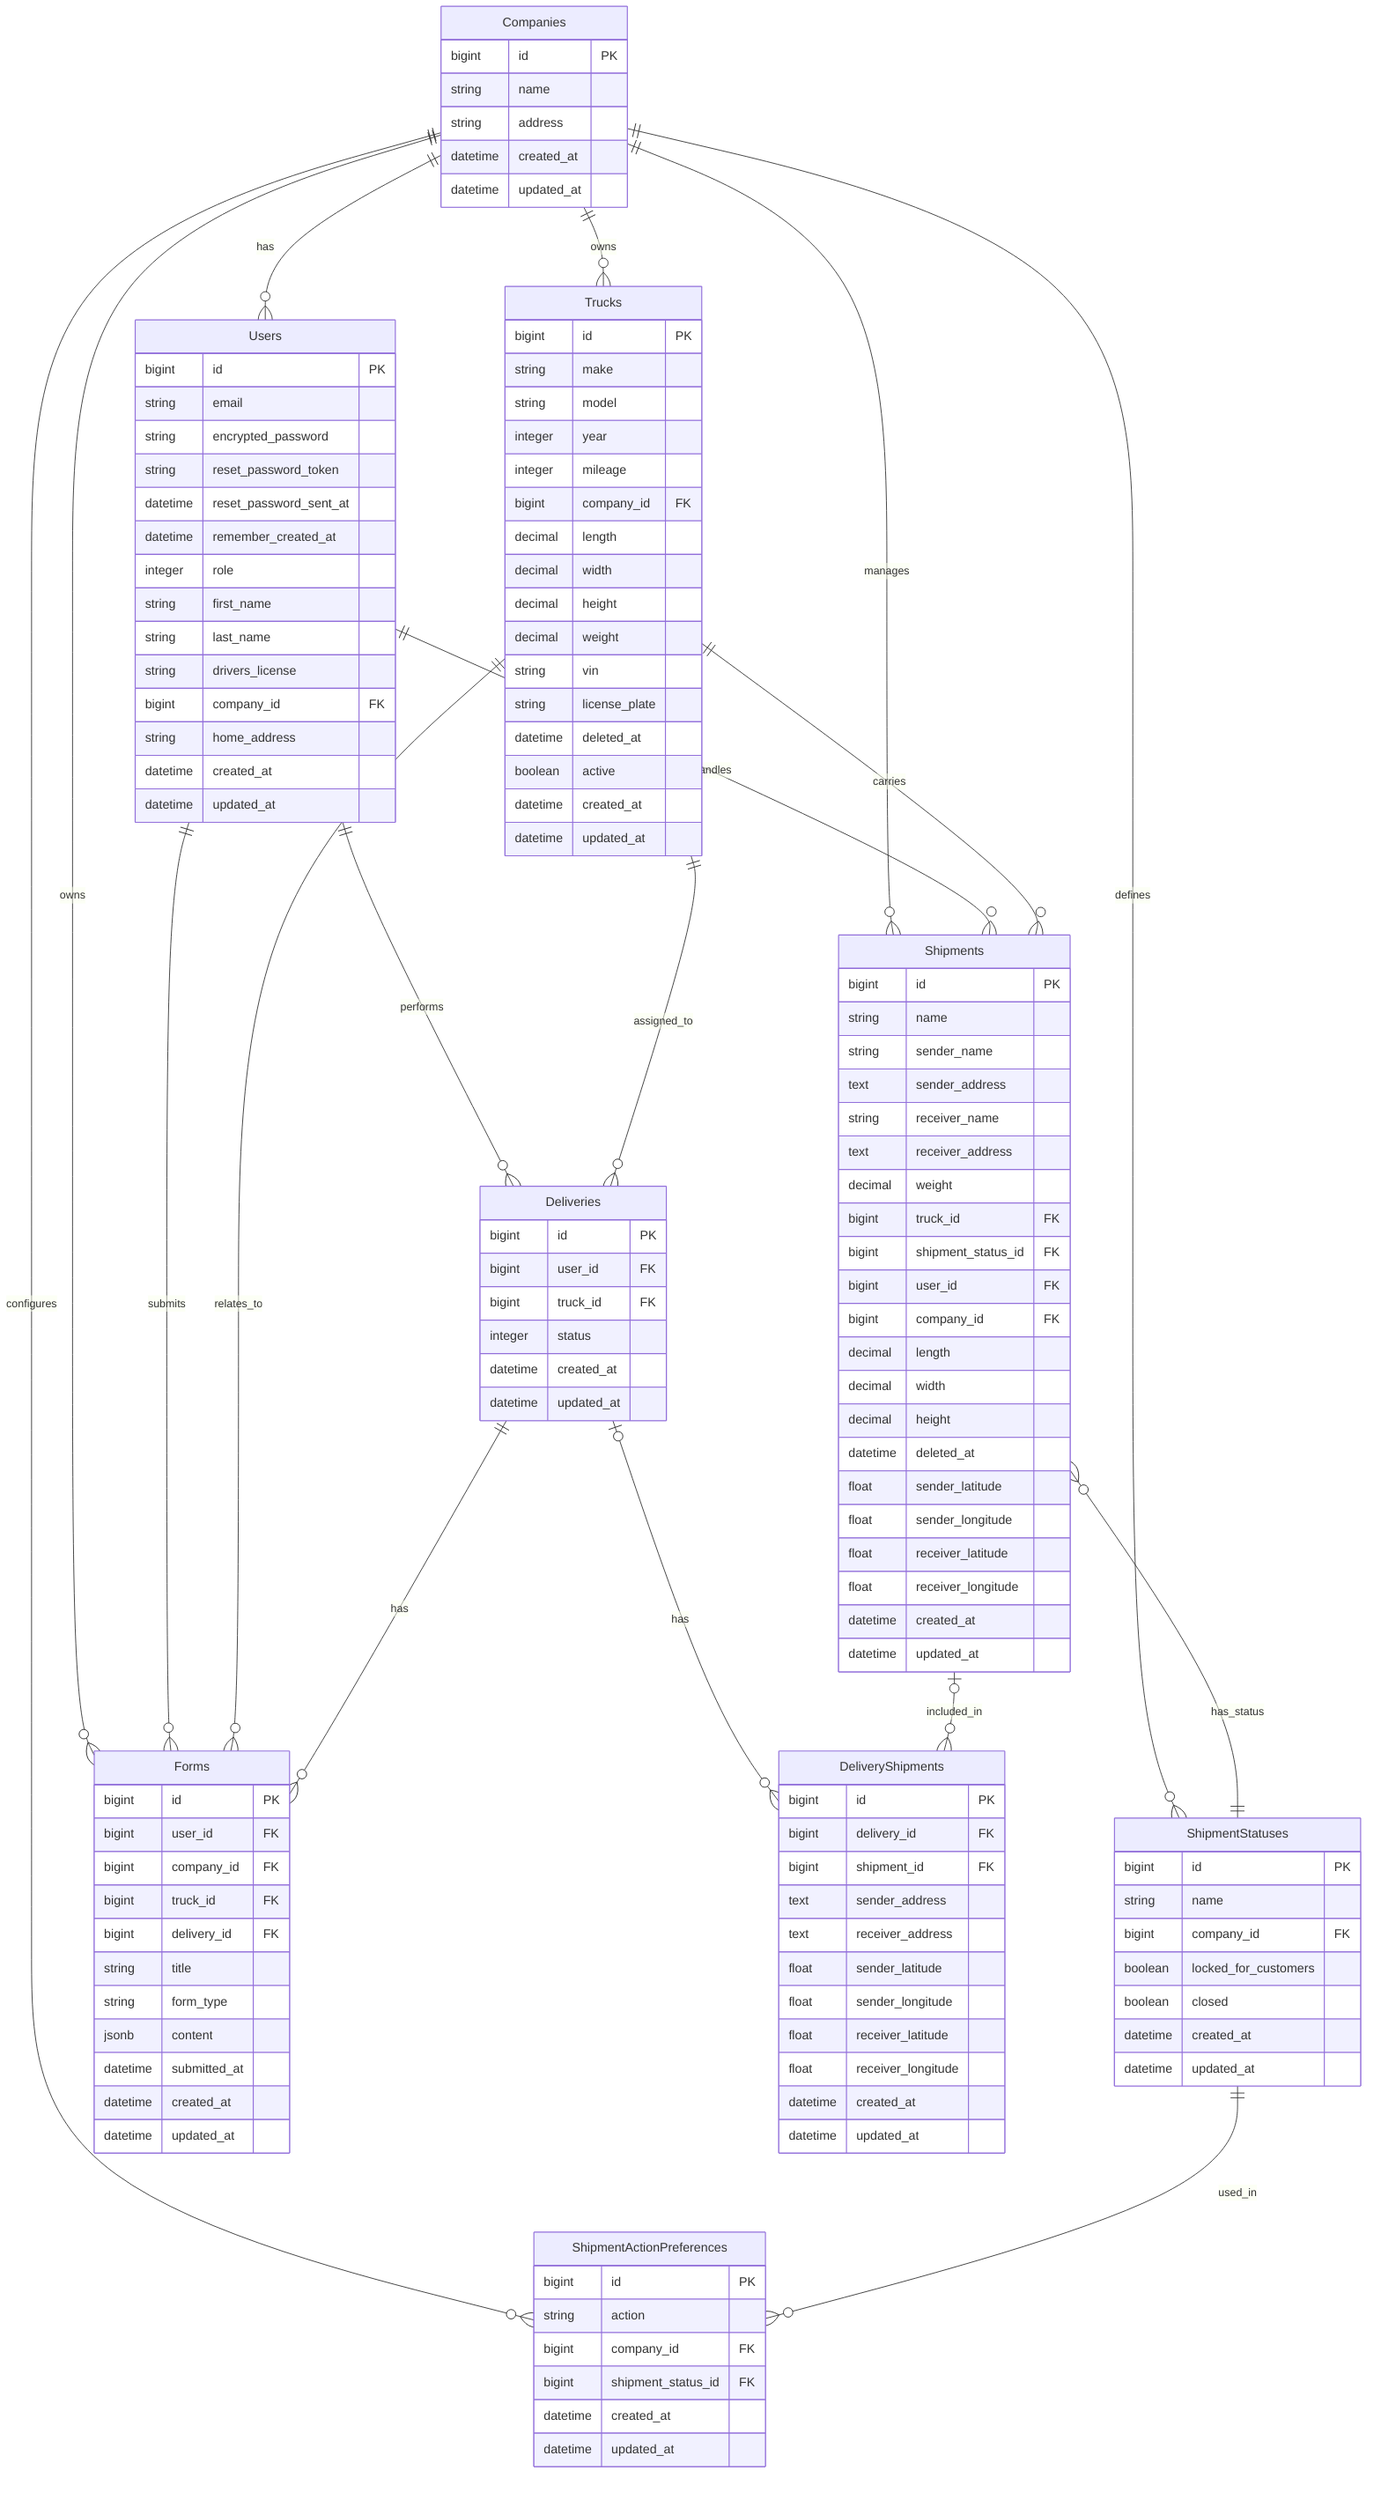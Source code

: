 erDiagram
    Companies ||--o{ Users : has
    Companies ||--o{ Trucks : owns
    Companies ||--o{ Shipments : manages
    Companies ||--o{ ShipmentStatuses : defines
    Companies ||--o{ ShipmentActionPreferences : configures
    Companies ||--o{ Forms : owns
    
    Users ||--o{ Deliveries : performs
    Users ||--o{ Shipments : handles
    Users ||--o{ Forms : submits
    
    Trucks ||--o{ Deliveries : assigned_to
    Trucks ||--o{ Shipments : carries
    Trucks ||--o{ Forms : relates_to
    
    Shipments }o--|| ShipmentStatuses : has_status
    
    ShipmentStatuses ||--o{ ShipmentActionPreferences : used_in
    
    Deliveries |o--o{ DeliveryShipments : has
    Deliveries ||--o{ Forms : has
    
    Shipments |o--o{ DeliveryShipments : included_in
    
    Companies {
        bigint id PK
        string name
        string address
        datetime created_at
        datetime updated_at
    }
    
    Users {
        bigint id PK
        string email
        string encrypted_password
        string reset_password_token
        datetime reset_password_sent_at
        datetime remember_created_at
        integer role
        string first_name
        string last_name
        string drivers_license
        bigint company_id FK
        string home_address
        datetime created_at
        datetime updated_at
    }
    
    Trucks {
        bigint id PK
        string make
        string model
        integer year
        integer mileage
        bigint company_id FK
        decimal length
        decimal width
        decimal height
        decimal weight
        string vin
        string license_plate
        datetime deleted_at
        boolean active
        datetime created_at
        datetime updated_at
    }
    
    Deliveries {
        bigint id PK
        bigint user_id FK
        bigint truck_id FK
        integer status
        datetime created_at
        datetime updated_at
    }
    
    Shipments {
        bigint id PK
        string name
        string sender_name
        text sender_address
        string receiver_name
        text receiver_address
        decimal weight
        bigint truck_id FK
        bigint shipment_status_id FK
        bigint user_id FK
        bigint company_id FK
        decimal length
        decimal width
        decimal height
        datetime deleted_at
        float sender_latitude
        float sender_longitude
        float receiver_latitude
        float receiver_longitude
        datetime created_at
        datetime updated_at
    }

    DeliveryShipments {
        bigint id PK
        bigint delivery_id FK
        bigint shipment_id FK
        text sender_address
        text receiver_address
        float sender_latitude
        float sender_longitude
        float receiver_latitude
        float receiver_longitude
        datetime created_at
        datetime updated_at
    }
    
    ShipmentStatuses {
        bigint id PK
        string name
        bigint company_id FK
        boolean locked_for_customers
        boolean closed
        datetime created_at
        datetime updated_at
    }
    
    ShipmentActionPreferences {
        bigint id PK
        string action
        bigint company_id FK
        bigint shipment_status_id FK
        datetime created_at
        datetime updated_at
    }
    
    Forms {
        bigint id PK
        bigint user_id FK
        bigint company_id FK
        bigint truck_id FK
        bigint delivery_id FK
        string title
        string form_type
        jsonb content
        datetime submitted_at
        datetime created_at
        datetime updated_at
    }